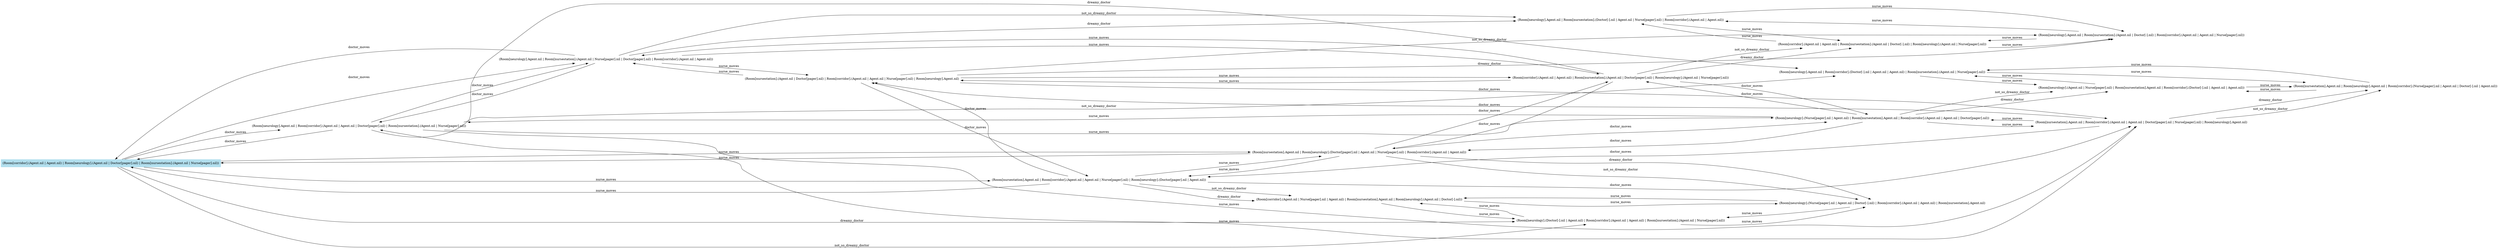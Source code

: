 digraph reaction_graph {
   rankdir=LR;
   node [shape = none];
   N_14504667810493268390 [shape=rectangle, color=lightblue2, style=filled, label="(Room[neurology].(Doctor[pager].nil | Agent.nil) | Room[corridor].(Agent.nil | Agent.nil) | Room[nursestation].(Agent.nil | Nurse[pager].nil))"];
N_14504667810493268390 [ shape = none, label="(Room[neurology].(Doctor[pager].nil | Agent.nil) | Room[corridor].(Agent.nil | Agent.nil) | Room[nursestation].(Agent.nil | Nurse[pager].nil))"];
   N_14504667810493268390 -> N_9134579123687049126 [ label = "doctor_moves" ];
   N_14504667810493268390 -> N_2604869488515234138 [ label = "doctor_moves" ];
   N_14504667810493268390 -> N_13824190530834693616 [ label = "nurse_moves" ];
   N_14504667810493268390 -> N_18242118316785799484 [ label = "nurse_moves" ];
   N_14504667810493268390 -> N_17871044258739931388 [ label = "dreamy_doctor" ];
   N_14504667810493268390 -> N_17871044258739931388 [ label = "not_so_dreamy_doctor" ];
N_9134579123687049126 [ shape = none, label="(Room[neurology].Agent.nil | Room[corridor].(Agent.nil | Agent.nil | Doctor[pager].nil) | Room[nursestation].(Agent.nil | Nurse[pager].nil))"];
   N_9134579123687049126 -> N_2604869488515234138 [ label = "doctor_moves" ];
   N_9134579123687049126 -> N_14504667810493268390 [ label = "doctor_moves" ];
   N_9134579123687049126 -> N_8454101844028474352 [ label = "nurse_moves" ];
   N_9134579123687049126 -> N_12292793736804825992 [ label = "nurse_moves" ];
   N_9134579123687049126 -> N_12763828730317816060 [ label = "dreamy_doctor" ];
   N_9134579123687049126 -> N_12763828730317816060 [ label = "not_so_dreamy_doctor" ];
N_2604869488515234138 [ shape = none, properties="nursestation_meeting,objective_met",label="(Room[neurology].Agent.nil | Room[nursestation].(Agent.nil | Nurse[pager].nil | Doctor[pager].nil) | Room[corridor].(Agent.nil | Agent.nil))"];
   N_2604869488515234138 -> N_9134579123687049126 [ label = "doctor_moves" ];
   N_2604869488515234138 -> N_14504667810493268390 [ label = "doctor_moves" ];
   N_2604869488515234138 -> N_14639850421326225136 [ label = "nurse_moves" ];
   N_2604869488515234138 -> N_14291061634300475016 [ label = "nurse_moves" ];
   N_2604869488515234138 -> N_9157151619032904836 [ label = "dreamy_doctor" ];
   N_2604869488515234138 -> N_9157151619032904836 [ label = "not_so_dreamy_doctor" ];
N_13824190530834693616 [ shape = none, properties="objective_met",label="(Room[nursestation].Agent.nil | Room[neurology].(Doctor[pager].nil | Agent.nil | Nurse[pager].nil) | Room[corridor].(Agent.nil | Agent.nil))"];
   N_13824190530834693616 -> N_18242118316785799484 [ label = "nurse_moves" ];
   N_13824190530834693616 -> N_14504667810493268390 [ label = "nurse_moves" ];
   N_13824190530834693616 -> N_8454101844028474352 [ label = "doctor_moves" ];
   N_13824190530834693616 -> N_14639850421326225136 [ label = "doctor_moves" ];
   N_13824190530834693616 -> N_17190566979081356614 [ label = "dreamy_doctor" ];
   N_13824190530834693616 -> N_17190566979081356614 [ label = "not_so_dreamy_doctor" ];
N_18242118316785799484 [ shape = none, label="(Room[nursestation].Agent.nil | Room[corridor].(Agent.nil | Agent.nil | Nurse[pager].nil) | Room[neurology].(Doctor[pager].nil | Agent.nil))"];
   N_18242118316785799484 -> N_13824190530834693616 [ label = "nurse_moves" ];
   N_18242118316785799484 -> N_14504667810493268390 [ label = "nurse_moves" ];
   N_18242118316785799484 -> N_12292793736804825992 [ label = "doctor_moves" ];
   N_18242118316785799484 -> N_14291061634300475016 [ label = "doctor_moves" ];
   N_18242118316785799484 -> N_3407348774471475558 [ label = "dreamy_doctor" ];
   N_18242118316785799484 -> N_3407348774471475558 [ label = "not_so_dreamy_doctor" ];
N_17871044258739931388 [ shape = none, label="(Room[neurology].(Doctor[-].nil | Agent.nil) | Room[corridor].(Agent.nil | Agent.nil) | Room[nursestation].(Agent.nil | Nurse[pager].nil))"];
   N_17871044258739931388 -> N_17190566979081356614 [ label = "nurse_moves" ];
   N_17871044258739931388 -> N_3407348774471475558 [ label = "nurse_moves" ];
N_14504667810493268390 [ shape = none, label="(Room[corridor].(Agent.nil | Agent.nil) | Room[neurology].(Agent.nil | Doctor[pager].nil) | Room[nursestation].(Agent.nil | Nurse[pager].nil))"];
N_8454101844028474352 [ shape = none, label="(Room[neurology].(Nurse[pager].nil | Agent.nil) | Room[nursestation].Agent.nil | Room[corridor].(Agent.nil | Agent.nil | Doctor[pager].nil))"];
   N_8454101844028474352 -> N_9134579123687049126 [ label = "nurse_moves" ];
   N_8454101844028474352 -> N_13824190530834693616 [ label = "doctor_moves" ];
   N_8454101844028474352 -> N_12292793736804825992 [ label = "nurse_moves" ];
   N_8454101844028474352 -> N_14639850421326225136 [ label = "doctor_moves" ];
   N_8454101844028474352 -> N_12083351450659241286 [ label = "dreamy_doctor" ];
   N_8454101844028474352 -> N_12083351450659241286 [ label = "not_so_dreamy_doctor" ];
N_12292793736804825992 [ shape = none, properties="objective_met",label="(Room[nursestation].Agent.nil | Room[corridor].(Agent.nil | Agent.nil | Doctor[pager].nil | Nurse[pager].nil) | Room[neurology].Agent.nil)"];
   N_12292793736804825992 -> N_9134579123687049126 [ label = "nurse_moves" ];
   N_12292793736804825992 -> N_18242118316785799484 [ label = "doctor_moves" ];
   N_12292793736804825992 -> N_8454101844028474352 [ label = "nurse_moves" ];
   N_12292793736804825992 -> N_14291061634300475016 [ label = "doctor_moves" ];
   N_12292793736804825992 -> N_15922043343435592926 [ label = "dreamy_doctor" ];
   N_12292793736804825992 -> N_15922043343435592926 [ label = "not_so_dreamy_doctor" ];
N_12763828730317816060 [ shape = none, label="(Room[neurology].Agent.nil | Room[corridor].(Doctor[-].nil | Agent.nil | Agent.nil) | Room[nursestation].(Agent.nil | Nurse[pager].nil))"];
   N_12763828730317816060 -> N_12083351450659241286 [ label = "nurse_moves" ];
   N_12763828730317816060 -> N_15922043343435592926 [ label = "nurse_moves" ];
N_14639850421326225136 [ shape = none, label="(Room[corridor].(Agent.nil | Agent.nil) | Room[nursestation].(Agent.nil | Doctor[pager].nil) | Room[neurology].(Agent.nil | Nurse[pager].nil))"];
   N_14639850421326225136 -> N_2604869488515234138 [ label = "nurse_moves" ];
   N_14639850421326225136 -> N_13824190530834693616 [ label = "doctor_moves" ];
   N_14639850421326225136 -> N_8454101844028474352 [ label = "doctor_moves" ];
   N_14639850421326225136 -> N_14291061634300475016 [ label = "nurse_moves" ];
   N_14639850421326225136 -> N_1336073368819877958 [ label = "dreamy_doctor" ];
   N_14639850421326225136 -> N_1336073368819877958 [ label = "not_so_dreamy_doctor" ];
N_14291061634300475016 [ shape = none, label="(Room[nursestation].(Agent.nil | Doctor[pager].nil) | Room[corridor].(Agent.nil | Agent.nil | Nurse[pager].nil) | Room[neurology].Agent.nil)"];
   N_14291061634300475016 -> N_2604869488515234138 [ label = "nurse_moves" ];
   N_14291061634300475016 -> N_18242118316785799484 [ label = "doctor_moves" ];
   N_14291061634300475016 -> N_12292793736804825992 [ label = "doctor_moves" ];
   N_14291061634300475016 -> N_14639850421326225136 [ label = "nurse_moves" ];
   N_14291061634300475016 -> N_284368957274961886 [ label = "dreamy_doctor" ];
   N_14291061634300475016 -> N_284368957274961886 [ label = "not_so_dreamy_doctor" ];
N_9157151619032904836 [ shape = none, properties="he_forgot_the_pager",label="(Room[neurology].Agent.nil | Room[nursestation].(Doctor[-].nil | Agent.nil | Nurse[pager].nil) | Room[corridor].(Agent.nil | Agent.nil))"];
   N_9157151619032904836 -> N_1336073368819877958 [ label = "nurse_moves" ];
   N_9157151619032904836 -> N_284368957274961886 [ label = "nurse_moves" ];
N_17190566979081356614 [ shape = none, properties="he_forgot_the_pager",label="(Room[neurology].(Nurse[pager].nil | Agent.nil | Doctor[-].nil) | Room[corridor].(Agent.nil | Agent.nil) | Room[nursestation].Agent.nil)"];
   N_17190566979081356614 -> N_17871044258739931388 [ label = "nurse_moves" ];
   N_17190566979081356614 -> N_3407348774471475558 [ label = "nurse_moves" ];
N_3407348774471475558 [ shape = none, label="(Room[corridor].(Agent.nil | Nurse[pager].nil | Agent.nil) | Room[nursestation].Agent.nil | Room[neurology].(Agent.nil | Doctor[-].nil))"];
   N_3407348774471475558 -> N_17871044258739931388 [ label = "nurse_moves" ];
   N_3407348774471475558 -> N_17190566979081356614 [ label = "nurse_moves" ];
N_12083351450659241286 [ shape = none, label="(Room[neurology].(Agent.nil | Nurse[pager].nil) | Room[nursestation].Agent.nil | Room[corridor].(Doctor[-].nil | Agent.nil | Agent.nil))"];
   N_12083351450659241286 -> N_12763828730317816060 [ label = "nurse_moves" ];
   N_12083351450659241286 -> N_15922043343435592926 [ label = "nurse_moves" ];
N_15922043343435592926 [ shape = none, properties="he_forgot_the_pager",label="(Room[nursestation].Agent.nil | Room[neurology].Agent.nil | Room[corridor].(Nurse[pager].nil | Agent.nil | Doctor[-].nil | Agent.nil))"];
   N_15922043343435592926 -> N_12763828730317816060 [ label = "nurse_moves" ];
   N_15922043343435592926 -> N_12083351450659241286 [ label = "nurse_moves" ];
N_1336073368819877958 [ shape = none, label="(Room[corridor].(Agent.nil | Agent.nil) | Room[nursestation].(Agent.nil | Doctor[-].nil) | Room[neurology].(Agent.nil | Nurse[pager].nil))"];
   N_1336073368819877958 -> N_9157151619032904836 [ label = "nurse_moves" ];
   N_1336073368819877958 -> N_284368957274961886 [ label = "nurse_moves" ];
N_284368957274961886 [ shape = none, label="(Room[neurology].Agent.nil | Room[nursestation].(Agent.nil | Doctor[-].nil) | Room[corridor].(Agent.nil | Agent.nil | Nurse[pager].nil))"];
   N_284368957274961886 -> N_9157151619032904836 [ label = "nurse_moves" ];
   N_284368957274961886 -> N_1336073368819877958 [ label = "nurse_moves" ];
}